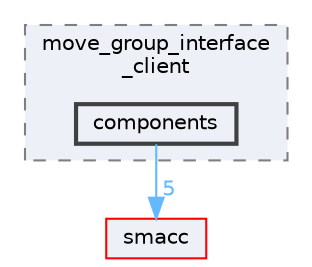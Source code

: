 digraph "smacc_client_library/move_group_interface_client/include/move_group_interface_client/components"
{
 // LATEX_PDF_SIZE
  bgcolor="transparent";
  edge [fontname=Helvetica,fontsize=10,labelfontname=Helvetica,labelfontsize=10];
  node [fontname=Helvetica,fontsize=10,shape=box,height=0.2,width=0.4];
  compound=true
  subgraph clusterdir_e02db7fe10bb5c833242e4ba22f24fe2 {
    graph [ bgcolor="#edf0f7", pencolor="grey50", label="move_group_interface\l_client", fontname=Helvetica,fontsize=10 style="filled,dashed", URL="dir_e02db7fe10bb5c833242e4ba22f24fe2.html",tooltip=""]
  dir_2abb8ae38cd7c168f06e561466c63ded [label="components", fillcolor="#edf0f7", color="grey25", style="filled,bold", URL="dir_2abb8ae38cd7c168f06e561466c63ded.html",tooltip=""];
  }
  dir_6e3e4532ae0db906acb0c92fce514b9e [label="smacc", fillcolor="#edf0f7", color="red", style="filled", URL="dir_6e3e4532ae0db906acb0c92fce514b9e.html",tooltip=""];
  dir_2abb8ae38cd7c168f06e561466c63ded->dir_6e3e4532ae0db906acb0c92fce514b9e [headlabel="5", labeldistance=1.5 headhref="dir_000022_000090.html" color="steelblue1" fontcolor="steelblue1"];
}
